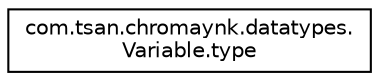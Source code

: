 digraph "Graphical Class Hierarchy"
{
 // LATEX_PDF_SIZE
  edge [fontname="Helvetica",fontsize="10",labelfontname="Helvetica",labelfontsize="10"];
  node [fontname="Helvetica",fontsize="10",shape=record];
  rankdir="LR";
  Node0 [label="com.tsan.chromaynk.datatypes.\lVariable.type",height=0.2,width=0.4,color="black", fillcolor="white", style="filled",URL="$enumcom_1_1tsan_1_1chromaynk_1_1datatypes_1_1Variable_1_1type.html",tooltip=" "];
}
